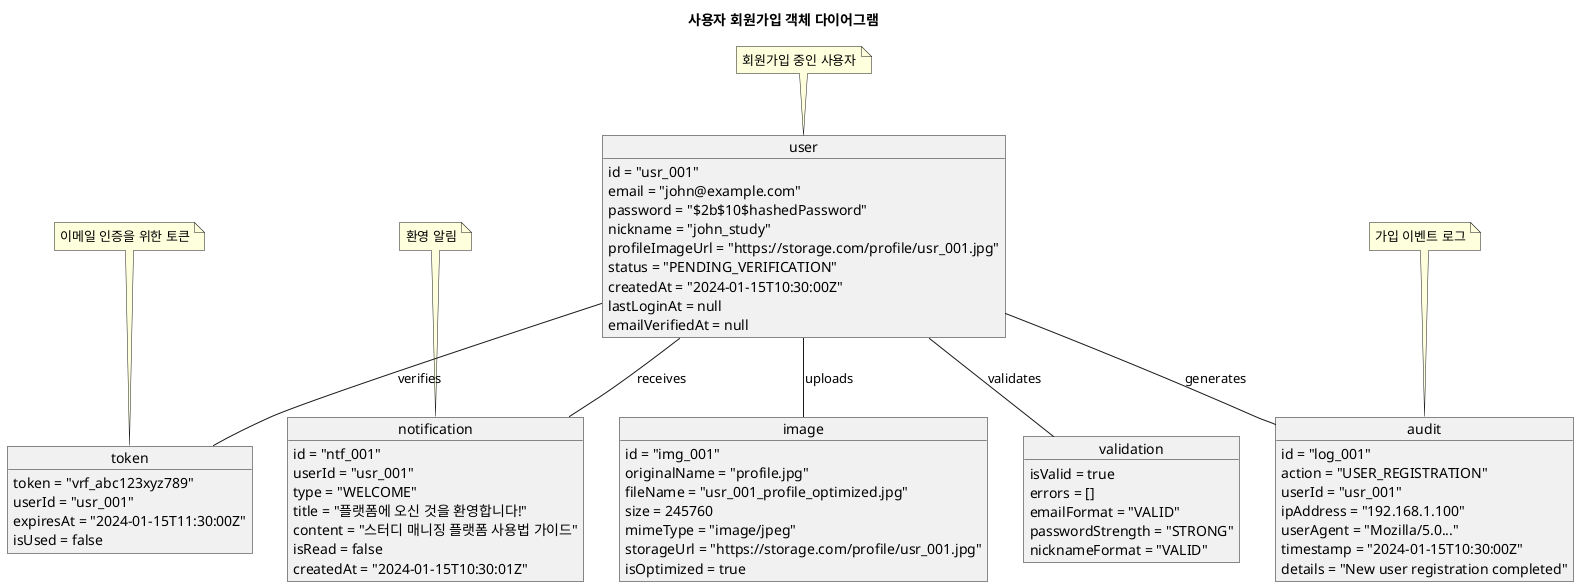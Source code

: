 @startuml
title 사용자 회원가입 객체 다이어그램

object user {
    id = "usr_001"
    email = "john@example.com"
    password = "$2b$10$hashedPassword"
    nickname = "john_study"
    profileImageUrl = "https://storage.com/profile/usr_001.jpg"
    status = "PENDING_VERIFICATION"
    createdAt = "2024-01-15T10:30:00Z"
    lastLoginAt = null
    emailVerifiedAt = null
}

object token {
    token = "vrf_abc123xyz789"
    userId = "usr_001"
    expiresAt = "2024-01-15T11:30:00Z"
    isUsed = false
}

object notification {
    id = "ntf_001"
    userId = "usr_001"
    type = "WELCOME"
    title = "플랫폼에 오신 것을 환영합니다!"
    content = "스터디 매니징 플랫폼 사용법 가이드"
    isRead = false
    createdAt = "2024-01-15T10:30:01Z"
}

object audit {
    id = "log_001"
    action = "USER_REGISTRATION"
    userId = "usr_001"
    ipAddress = "192.168.1.100"
    userAgent = "Mozilla/5.0..."
    timestamp = "2024-01-15T10:30:00Z"
    details = "New user registration completed"
}

object image {
    id = "img_001"
    originalName = "profile.jpg"
    fileName = "usr_001_profile_optimized.jpg"
    size = 245760
    mimeType = "image/jpeg"
    storageUrl = "https://storage.com/profile/usr_001.jpg"
    isOptimized = true
}

object validation {
    isValid = true
    errors = []
    emailFormat = "VALID"
    passwordStrength = "STRONG"
    nicknameFormat = "VALID"
}

user -- token : verifies
user -- notification : receives
user -- audit : generates
user -- image : uploads
user -- validation : validates

note top of user : 회원가입 중인 사용자
note top of token : 이메일 인증을 위한 토큰
note top of notification : 환영 알림
note top of audit : 가입 이벤트 로그

@enduml
